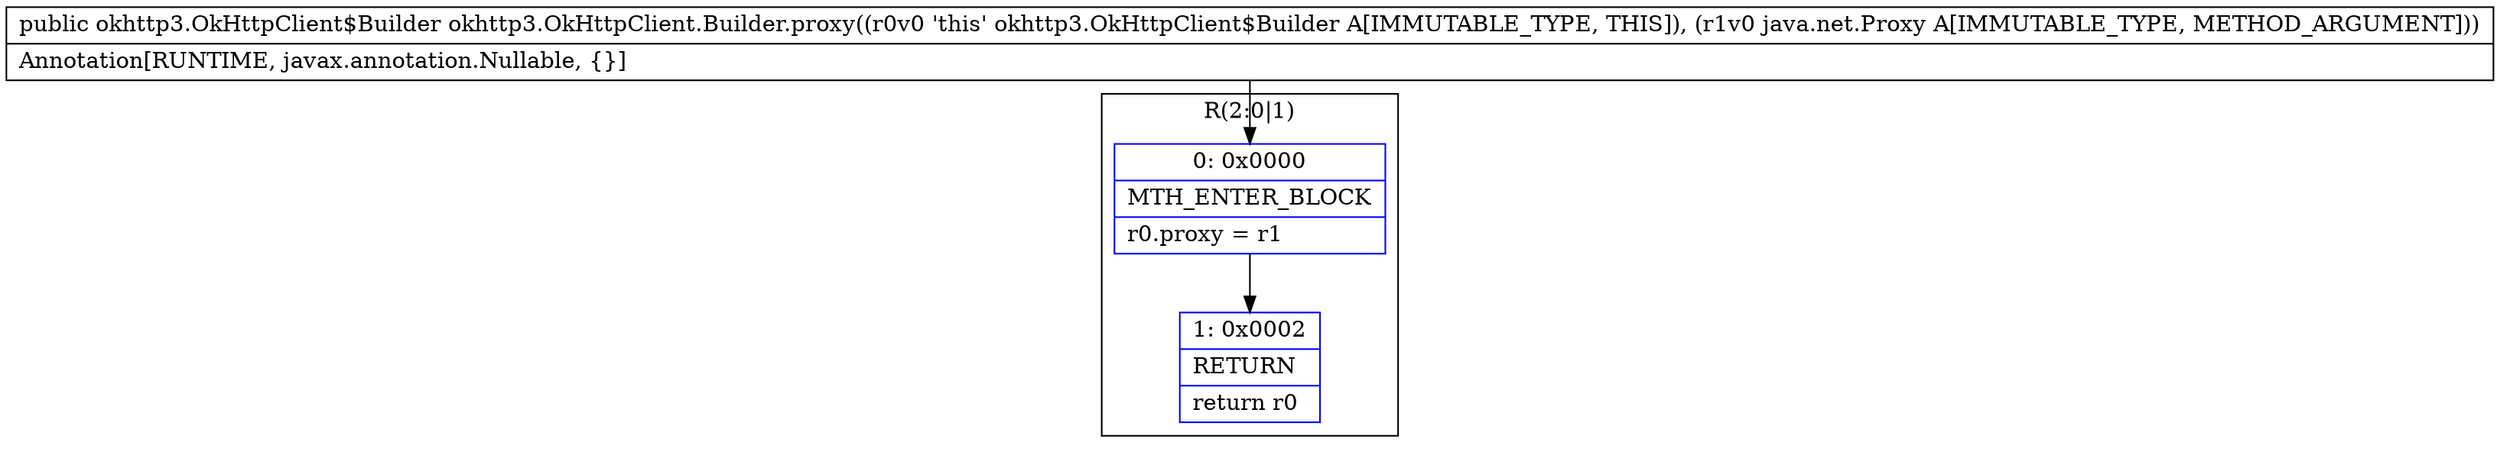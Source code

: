 digraph "CFG forokhttp3.OkHttpClient.Builder.proxy(Ljava\/net\/Proxy;)Lokhttp3\/OkHttpClient$Builder;" {
subgraph cluster_Region_1993835532 {
label = "R(2:0|1)";
node [shape=record,color=blue];
Node_0 [shape=record,label="{0\:\ 0x0000|MTH_ENTER_BLOCK\l|r0.proxy = r1\l}"];
Node_1 [shape=record,label="{1\:\ 0x0002|RETURN\l|return r0\l}"];
}
MethodNode[shape=record,label="{public okhttp3.OkHttpClient$Builder okhttp3.OkHttpClient.Builder.proxy((r0v0 'this' okhttp3.OkHttpClient$Builder A[IMMUTABLE_TYPE, THIS]), (r1v0 java.net.Proxy A[IMMUTABLE_TYPE, METHOD_ARGUMENT]))  | Annotation[RUNTIME, javax.annotation.Nullable, \{\}]\l}"];
MethodNode -> Node_0;
Node_0 -> Node_1;
}

